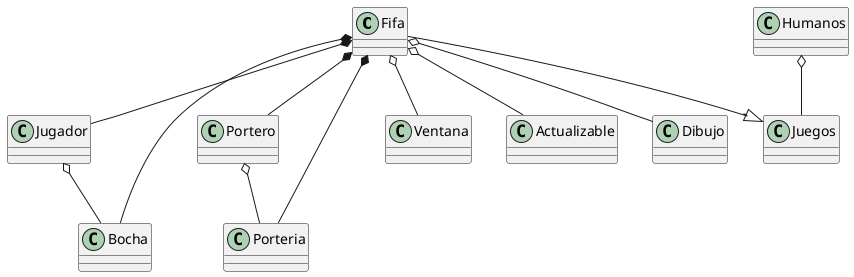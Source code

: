 @startuml Si



class Fifa
class Humanos
class Jugador
class Bocha
class Portero
class Porteria
class Ventana
class Actualizable
class Dibujo
class Juegos 

Humanos o-- Juegos
Fifa --|> Juegos
Fifa *-- Jugador
Fifa *-- Porteria
Fifa *-- Portero
Fifa *-- Bocha
Fifa o-- Ventana
Fifa o-- Dibujo
Fifa o-- Actualizable
Portero o-- Porteria
Jugador o-- Bocha

@enduml